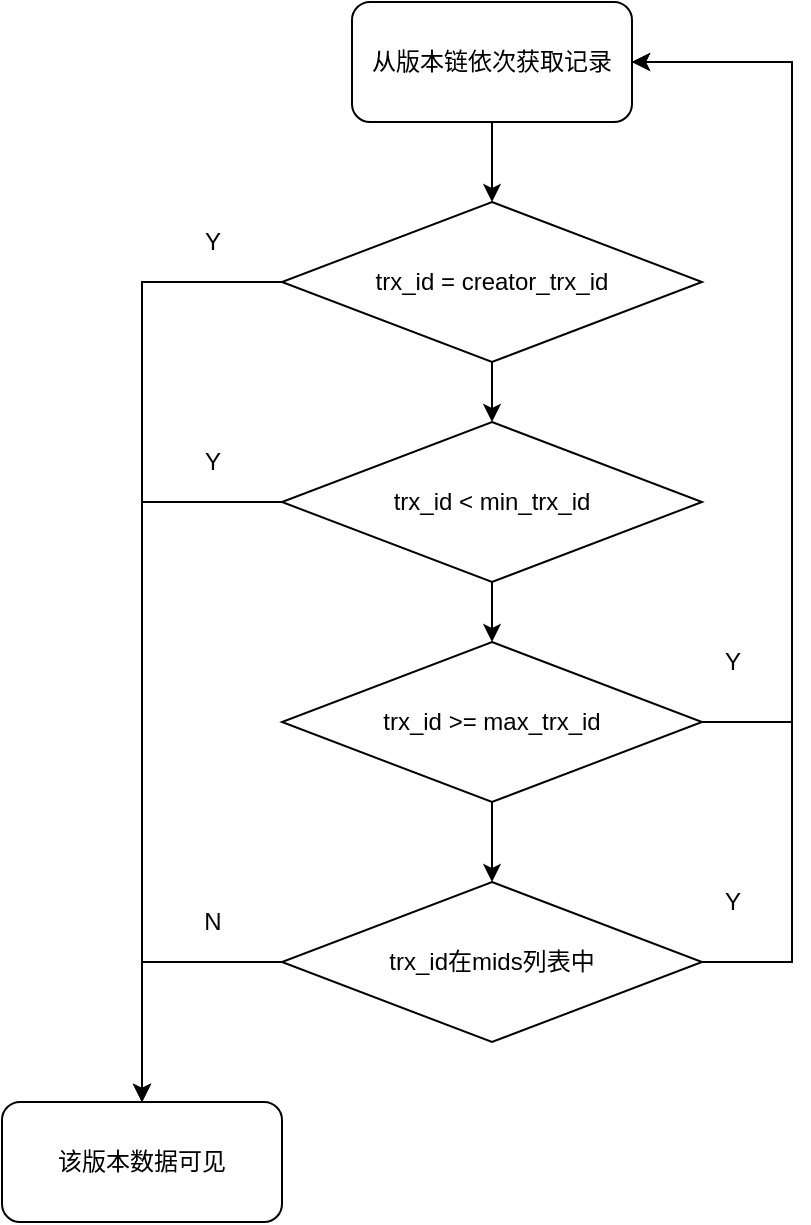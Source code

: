 <mxfile version="15.0.6" type="github">
  <diagram id="CSZVZyFVIdbadKbM7uaS" name="Page-1">
    <mxGraphModel dx="1426" dy="771" grid="1" gridSize="10" guides="1" tooltips="1" connect="1" arrows="1" fold="1" page="1" pageScale="1" pageWidth="827" pageHeight="1169" math="0" shadow="0">
      <root>
        <mxCell id="0" />
        <mxCell id="1" parent="0" />
        <mxCell id="Ul4053_IAkG8oYqvmwzx-12" value="" style="edgeStyle=orthogonalEdgeStyle;rounded=0;orthogonalLoop=1;jettySize=auto;html=1;" edge="1" parent="1" source="Ul4053_IAkG8oYqvmwzx-2" target="Ul4053_IAkG8oYqvmwzx-3">
          <mxGeometry relative="1" as="geometry" />
        </mxCell>
        <mxCell id="Ul4053_IAkG8oYqvmwzx-15" style="edgeStyle=orthogonalEdgeStyle;rounded=0;orthogonalLoop=1;jettySize=auto;html=1;exitX=0;exitY=0.5;exitDx=0;exitDy=0;entryX=0.5;entryY=0;entryDx=0;entryDy=0;" edge="1" parent="1" source="Ul4053_IAkG8oYqvmwzx-2" target="Ul4053_IAkG8oYqvmwzx-10">
          <mxGeometry relative="1" as="geometry" />
        </mxCell>
        <mxCell id="Ul4053_IAkG8oYqvmwzx-2" value="trx_id =&lt;span style=&quot;box-sizing: border-box ; outline: 0px ; overflow-wrap: break-word&quot;&gt;&amp;nbsp;creator_trx_id&lt;/span&gt;" style="rhombus;whiteSpace=wrap;html=1;" vertex="1" parent="1">
          <mxGeometry x="175" y="300" width="210" height="80" as="geometry" />
        </mxCell>
        <mxCell id="Ul4053_IAkG8oYqvmwzx-13" value="" style="edgeStyle=orthogonalEdgeStyle;rounded=0;orthogonalLoop=1;jettySize=auto;html=1;" edge="1" parent="1" source="Ul4053_IAkG8oYqvmwzx-3" target="Ul4053_IAkG8oYqvmwzx-4">
          <mxGeometry relative="1" as="geometry" />
        </mxCell>
        <mxCell id="Ul4053_IAkG8oYqvmwzx-17" style="edgeStyle=orthogonalEdgeStyle;rounded=0;orthogonalLoop=1;jettySize=auto;html=1;exitX=0;exitY=0.5;exitDx=0;exitDy=0;entryX=0.5;entryY=0;entryDx=0;entryDy=0;endArrow=classic;endFill=1;" edge="1" parent="1" source="Ul4053_IAkG8oYqvmwzx-3" target="Ul4053_IAkG8oYqvmwzx-10">
          <mxGeometry relative="1" as="geometry" />
        </mxCell>
        <mxCell id="Ul4053_IAkG8oYqvmwzx-3" value="trx_id &amp;lt;&lt;span style=&quot;box-sizing: border-box ; outline: 0px ; overflow-wrap: break-word&quot;&gt;&amp;nbsp;min_trx_id&lt;/span&gt;" style="rhombus;whiteSpace=wrap;html=1;" vertex="1" parent="1">
          <mxGeometry x="175" y="410" width="210" height="80" as="geometry" />
        </mxCell>
        <mxCell id="Ul4053_IAkG8oYqvmwzx-14" value="" style="edgeStyle=orthogonalEdgeStyle;rounded=0;orthogonalLoop=1;jettySize=auto;html=1;" edge="1" parent="1" source="Ul4053_IAkG8oYqvmwzx-4" target="Ul4053_IAkG8oYqvmwzx-5">
          <mxGeometry relative="1" as="geometry" />
        </mxCell>
        <mxCell id="Ul4053_IAkG8oYqvmwzx-22" style="edgeStyle=orthogonalEdgeStyle;rounded=0;orthogonalLoop=1;jettySize=auto;html=1;exitX=1;exitY=0.5;exitDx=0;exitDy=0;entryX=1;entryY=0.5;entryDx=0;entryDy=0;endArrow=classic;endFill=1;" edge="1" parent="1" source="Ul4053_IAkG8oYqvmwzx-4" target="Ul4053_IAkG8oYqvmwzx-7">
          <mxGeometry relative="1" as="geometry">
            <Array as="points">
              <mxPoint x="430" y="560" />
              <mxPoint x="430" y="230" />
            </Array>
          </mxGeometry>
        </mxCell>
        <mxCell id="Ul4053_IAkG8oYqvmwzx-4" value="trx_id &amp;gt;&lt;span style=&quot;box-sizing: border-box ; outline: 0px ; overflow-wrap: break-word&quot;&gt;= max_trx_id&lt;/span&gt;" style="rhombus;whiteSpace=wrap;html=1;" vertex="1" parent="1">
          <mxGeometry x="175" y="520" width="210" height="80" as="geometry" />
        </mxCell>
        <mxCell id="Ul4053_IAkG8oYqvmwzx-18" style="edgeStyle=orthogonalEdgeStyle;rounded=0;orthogonalLoop=1;jettySize=auto;html=1;exitX=0;exitY=0.5;exitDx=0;exitDy=0;entryX=0.5;entryY=0;entryDx=0;entryDy=0;endArrow=classic;endFill=1;" edge="1" parent="1" source="Ul4053_IAkG8oYqvmwzx-5" target="Ul4053_IAkG8oYqvmwzx-10">
          <mxGeometry relative="1" as="geometry" />
        </mxCell>
        <mxCell id="Ul4053_IAkG8oYqvmwzx-23" style="edgeStyle=orthogonalEdgeStyle;rounded=0;orthogonalLoop=1;jettySize=auto;html=1;exitX=1;exitY=0.5;exitDx=0;exitDy=0;entryX=1;entryY=0.5;entryDx=0;entryDy=0;endArrow=classic;endFill=1;" edge="1" parent="1" source="Ul4053_IAkG8oYqvmwzx-5" target="Ul4053_IAkG8oYqvmwzx-7">
          <mxGeometry relative="1" as="geometry">
            <Array as="points">
              <mxPoint x="430" y="680" />
              <mxPoint x="430" y="230" />
            </Array>
          </mxGeometry>
        </mxCell>
        <mxCell id="Ul4053_IAkG8oYqvmwzx-5" value="trx_id在mids列表中" style="rhombus;whiteSpace=wrap;html=1;" vertex="1" parent="1">
          <mxGeometry x="175" y="640" width="210" height="80" as="geometry" />
        </mxCell>
        <mxCell id="Ul4053_IAkG8oYqvmwzx-11" value="" style="edgeStyle=orthogonalEdgeStyle;rounded=0;orthogonalLoop=1;jettySize=auto;html=1;" edge="1" parent="1" source="Ul4053_IAkG8oYqvmwzx-7" target="Ul4053_IAkG8oYqvmwzx-2">
          <mxGeometry relative="1" as="geometry" />
        </mxCell>
        <mxCell id="Ul4053_IAkG8oYqvmwzx-7" value="&lt;span&gt;从版本链依次获取记录&lt;/span&gt;" style="rounded=1;whiteSpace=wrap;html=1;" vertex="1" parent="1">
          <mxGeometry x="210" y="200" width="140" height="60" as="geometry" />
        </mxCell>
        <mxCell id="Ul4053_IAkG8oYqvmwzx-10" value="该版本数据可见" style="rounded=1;whiteSpace=wrap;html=1;" vertex="1" parent="1">
          <mxGeometry x="35" y="750" width="140" height="60" as="geometry" />
        </mxCell>
        <mxCell id="Ul4053_IAkG8oYqvmwzx-19" value="Y" style="text;html=1;align=center;verticalAlign=middle;resizable=0;points=[];autosize=1;strokeColor=none;fillColor=none;" vertex="1" parent="1">
          <mxGeometry x="130" y="310" width="20" height="20" as="geometry" />
        </mxCell>
        <mxCell id="Ul4053_IAkG8oYqvmwzx-20" value="Y" style="text;html=1;align=center;verticalAlign=middle;resizable=0;points=[];autosize=1;strokeColor=none;fillColor=none;" vertex="1" parent="1">
          <mxGeometry x="130" y="420" width="20" height="20" as="geometry" />
        </mxCell>
        <mxCell id="Ul4053_IAkG8oYqvmwzx-21" value="N" style="text;html=1;align=center;verticalAlign=middle;resizable=0;points=[];autosize=1;strokeColor=none;fillColor=none;" vertex="1" parent="1">
          <mxGeometry x="130" y="650" width="20" height="20" as="geometry" />
        </mxCell>
        <mxCell id="Ul4053_IAkG8oYqvmwzx-24" value="Y" style="text;html=1;align=center;verticalAlign=middle;resizable=0;points=[];autosize=1;strokeColor=none;fillColor=none;" vertex="1" parent="1">
          <mxGeometry x="390" y="520" width="20" height="20" as="geometry" />
        </mxCell>
        <mxCell id="Ul4053_IAkG8oYqvmwzx-25" value="Y" style="text;html=1;align=center;verticalAlign=middle;resizable=0;points=[];autosize=1;strokeColor=none;fillColor=none;" vertex="1" parent="1">
          <mxGeometry x="390" y="640" width="20" height="20" as="geometry" />
        </mxCell>
      </root>
    </mxGraphModel>
  </diagram>
</mxfile>
